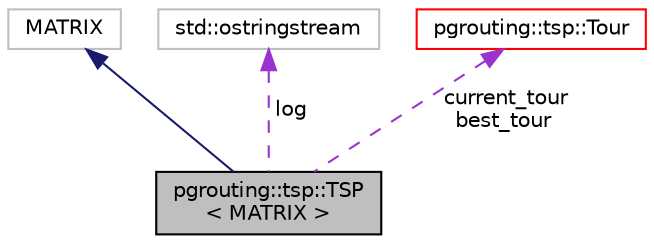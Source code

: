 digraph "pgrouting::tsp::TSP&lt; MATRIX &gt;"
{
 // LATEX_PDF_SIZE
  edge [fontname="Helvetica",fontsize="10",labelfontname="Helvetica",labelfontsize="10"];
  node [fontname="Helvetica",fontsize="10",shape=record];
  Node1 [label="pgrouting::tsp::TSP\l\< MATRIX \>",height=0.2,width=0.4,color="black", fillcolor="grey75", style="filled", fontcolor="black",tooltip=" "];
  Node2 -> Node1 [dir="back",color="midnightblue",fontsize="10",style="solid",fontname="Helvetica"];
  Node2 [label="MATRIX",height=0.2,width=0.4,color="grey75", fillcolor="white", style="filled",tooltip=" "];
  Node3 -> Node1 [dir="back",color="darkorchid3",fontsize="10",style="dashed",label=" log" ,fontname="Helvetica"];
  Node3 [label="std::ostringstream",height=0.2,width=0.4,color="grey75", fillcolor="white", style="filled",tooltip="STL class."];
  Node8 -> Node1 [dir="back",color="darkorchid3",fontsize="10",style="dashed",label=" current_tour\nbest_tour" ,fontname="Helvetica"];
  Node8 [label="pgrouting::tsp::Tour",height=0.2,width=0.4,color="red", fillcolor="white", style="filled",URL="$classpgrouting_1_1tsp_1_1Tour.html",tooltip=" "];
}
